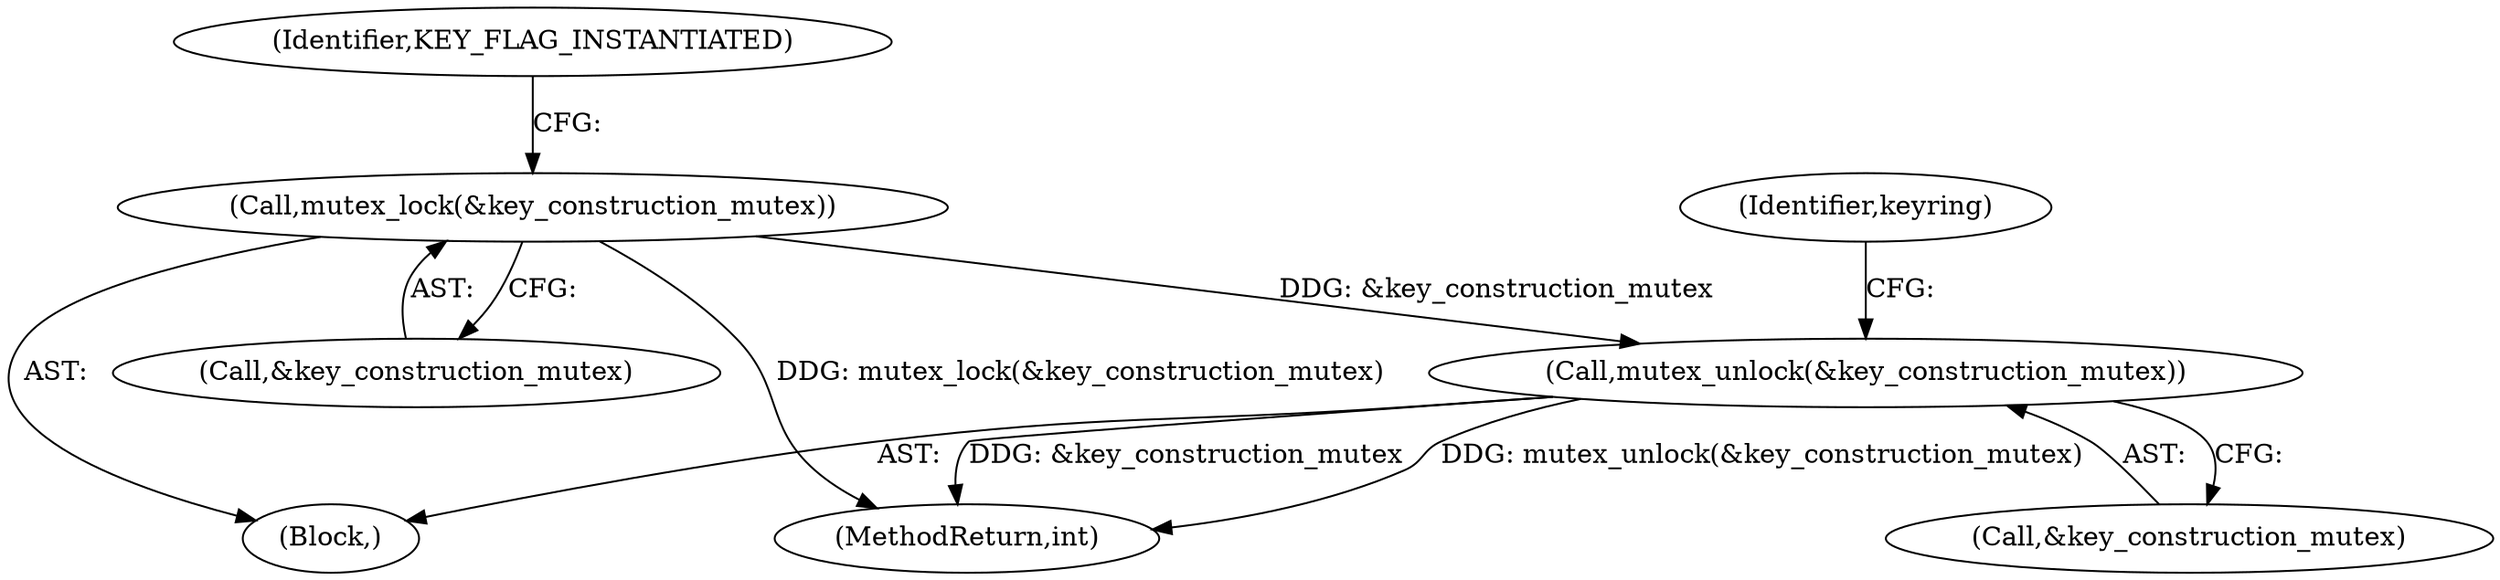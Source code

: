 digraph "0_linux_38327424b40bcebe2de92d07312c89360ac9229a@API" {
"1000234" [label="(Call,mutex_unlock(&key_construction_mutex))"];
"1000151" [label="(Call,mutex_lock(&key_construction_mutex))"];
"1000234" [label="(Call,mutex_unlock(&key_construction_mutex))"];
"1000111" [label="(Block,)"];
"1000152" [label="(Call,&key_construction_mutex)"];
"1000265" [label="(MethodReturn,int)"];
"1000151" [label="(Call,mutex_lock(&key_construction_mutex))"];
"1000157" [label="(Identifier,KEY_FLAG_INSTANTIATED)"];
"1000239" [label="(Identifier,keyring)"];
"1000235" [label="(Call,&key_construction_mutex)"];
"1000234" -> "1000111"  [label="AST: "];
"1000234" -> "1000235"  [label="CFG: "];
"1000235" -> "1000234"  [label="AST: "];
"1000239" -> "1000234"  [label="CFG: "];
"1000234" -> "1000265"  [label="DDG: &key_construction_mutex"];
"1000234" -> "1000265"  [label="DDG: mutex_unlock(&key_construction_mutex)"];
"1000151" -> "1000234"  [label="DDG: &key_construction_mutex"];
"1000151" -> "1000111"  [label="AST: "];
"1000151" -> "1000152"  [label="CFG: "];
"1000152" -> "1000151"  [label="AST: "];
"1000157" -> "1000151"  [label="CFG: "];
"1000151" -> "1000265"  [label="DDG: mutex_lock(&key_construction_mutex)"];
}
